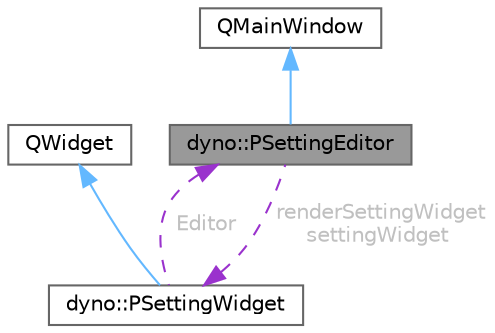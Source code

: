 digraph "dyno::PSettingEditor"
{
 // LATEX_PDF_SIZE
  bgcolor="transparent";
  edge [fontname=Helvetica,fontsize=10,labelfontname=Helvetica,labelfontsize=10];
  node [fontname=Helvetica,fontsize=10,shape=box,height=0.2,width=0.4];
  Node1 [id="Node000001",label="dyno::PSettingEditor",height=0.2,width=0.4,color="gray40", fillcolor="grey60", style="filled", fontcolor="black",tooltip=" "];
  Node2 -> Node1 [id="edge1_Node000001_Node000002",dir="back",color="steelblue1",style="solid",tooltip=" "];
  Node2 [id="Node000002",label="QMainWindow",height=0.2,width=0.4,color="gray40", fillcolor="white", style="filled",tooltip=" "];
  Node3 -> Node1 [id="edge2_Node000001_Node000003",dir="back",color="darkorchid3",style="dashed",tooltip=" ",label=" renderSettingWidget\nsettingWidget",fontcolor="grey" ];
  Node3 [id="Node000003",label="dyno::PSettingWidget",height=0.2,width=0.4,color="gray40", fillcolor="white", style="filled",URL="$classdyno_1_1_p_setting_widget.html",tooltip=" "];
  Node4 -> Node3 [id="edge3_Node000003_Node000004",dir="back",color="steelblue1",style="solid",tooltip=" "];
  Node4 [id="Node000004",label="QWidget",height=0.2,width=0.4,color="gray40", fillcolor="white", style="filled",tooltip=" "];
  Node1 -> Node3 [id="edge4_Node000003_Node000001",dir="back",color="darkorchid3",style="dashed",tooltip=" ",label=" Editor",fontcolor="grey" ];
}
